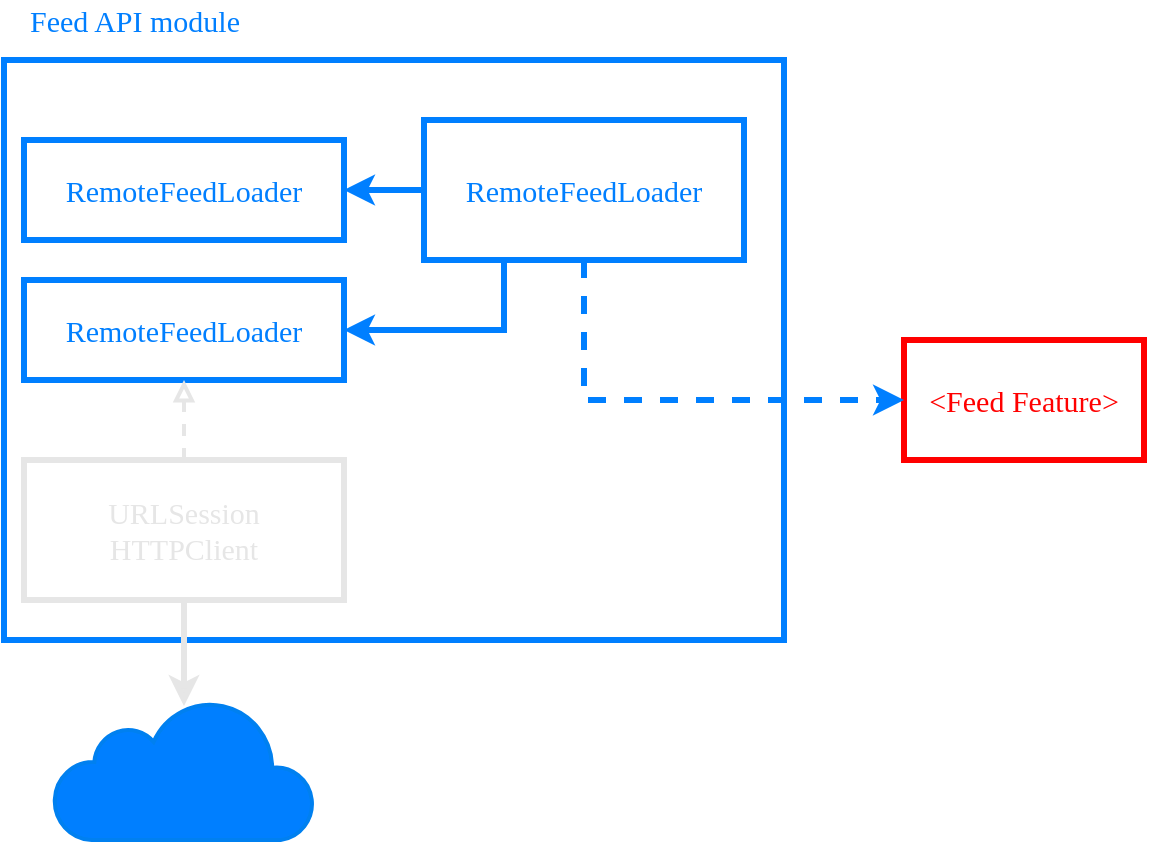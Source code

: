 <mxfile version="18.1.3" type="device"><diagram id="PulHM7i9M9r0LFJOORfW" name="第 1 页"><mxGraphModel dx="655" dy="1010" grid="1" gridSize="10" guides="1" tooltips="1" connect="1" arrows="1" fold="1" page="1" pageScale="1" pageWidth="827" pageHeight="1169" math="0" shadow="0"><root><mxCell id="0"/><mxCell id="1" parent="0"/><mxCell id="VpBzjmiUW8fstV2X5h0Y-1" value="&lt;font style=&quot;font-size: 15px;&quot; face=&quot;Lucida Console&quot; color=&quot;#ff0000&quot;&gt;&amp;lt;Feed Feature&amp;gt;&lt;/font&gt;" style="rounded=0;whiteSpace=wrap;html=1;strokeColor=#FF0000;strokeWidth=3;" parent="1" vertex="1"><mxGeometry x="500" y="420" width="120" height="60" as="geometry"/></mxCell><mxCell id="76f8BrJOqThL4L3XfaH8-5" value="" style="rounded=0;whiteSpace=wrap;html=1;strokeColor=#007FFF;strokeWidth=3;fillColor=default;" vertex="1" parent="1"><mxGeometry x="50" y="280" width="390" height="290" as="geometry"/></mxCell><mxCell id="76f8BrJOqThL4L3XfaH8-7" style="edgeStyle=orthogonalEdgeStyle;rounded=0;orthogonalLoop=1;jettySize=auto;html=1;entryX=0;entryY=0.5;entryDx=0;entryDy=0;dashed=1;fontFamily=Lucida Console;fontSize=15;fontColor=#007FFF;strokeWidth=3;exitX=0.5;exitY=1;exitDx=0;exitDy=0;strokeColor=#007FFF;" edge="1" parent="1" source="VpBzjmiUW8fstV2X5h0Y-3" target="VpBzjmiUW8fstV2X5h0Y-1"><mxGeometry relative="1" as="geometry"/></mxCell><mxCell id="76f8BrJOqThL4L3XfaH8-14" style="edgeStyle=orthogonalEdgeStyle;rounded=0;orthogonalLoop=1;jettySize=auto;html=1;exitX=0;exitY=0.5;exitDx=0;exitDy=0;entryX=1;entryY=0.5;entryDx=0;entryDy=0;fontFamily=Lucida Console;fontSize=15;fontColor=#E6E6E6;strokeColor=#007FFF;strokeWidth=3;" edge="1" parent="1" source="VpBzjmiUW8fstV2X5h0Y-3" target="76f8BrJOqThL4L3XfaH8-8"><mxGeometry relative="1" as="geometry"/></mxCell><mxCell id="76f8BrJOqThL4L3XfaH8-15" style="edgeStyle=orthogonalEdgeStyle;rounded=0;orthogonalLoop=1;jettySize=auto;html=1;exitX=0.25;exitY=1;exitDx=0;exitDy=0;entryX=1;entryY=0.5;entryDx=0;entryDy=0;fontFamily=Lucida Console;fontSize=15;fontColor=#E6E6E6;strokeColor=#007FFF;strokeWidth=3;" edge="1" parent="1" source="VpBzjmiUW8fstV2X5h0Y-3" target="76f8BrJOqThL4L3XfaH8-9"><mxGeometry relative="1" as="geometry"/></mxCell><mxCell id="VpBzjmiUW8fstV2X5h0Y-3" value="&lt;font color=&quot;#007fff&quot; style=&quot;font-size: 15px;&quot; face=&quot;Lucida Console&quot;&gt;RemoteFeedLoader&lt;/font&gt;" style="rounded=0;whiteSpace=wrap;html=1;strokeColor=#007FFF;strokeWidth=3;fillColor=none;" parent="1" vertex="1"><mxGeometry x="260" y="310" width="160" height="70" as="geometry"/></mxCell><mxCell id="76f8BrJOqThL4L3XfaH8-6" value="&lt;font face=&quot;Lucida Console&quot; style=&quot;font-size: 15px;&quot;&gt;Feed API module&lt;/font&gt;" style="text;html=1;align=center;verticalAlign=middle;resizable=0;points=[];autosize=1;strokeColor=none;fillColor=none;fontColor=#007FFF;" vertex="1" parent="1"><mxGeometry x="50" y="250" width="130" height="20" as="geometry"/></mxCell><mxCell id="76f8BrJOqThL4L3XfaH8-8" value="&lt;font color=&quot;#007fff&quot; style=&quot;font-size: 15px;&quot; face=&quot;Lucida Console&quot;&gt;RemoteFeedLoader&lt;/font&gt;" style="rounded=0;whiteSpace=wrap;html=1;strokeColor=#007FFF;strokeWidth=3;fillColor=none;" vertex="1" parent="1"><mxGeometry x="60" y="320" width="160" height="50" as="geometry"/></mxCell><mxCell id="76f8BrJOqThL4L3XfaH8-9" value="&lt;font color=&quot;#007fff&quot; style=&quot;font-size: 15px;&quot; face=&quot;Lucida Console&quot;&gt;RemoteFeedLoader&lt;/font&gt;" style="rounded=0;whiteSpace=wrap;html=1;strokeColor=#007FFF;strokeWidth=3;fillColor=none;" vertex="1" parent="1"><mxGeometry x="60" y="390" width="160" height="50" as="geometry"/></mxCell><mxCell id="76f8BrJOqThL4L3XfaH8-13" style="edgeStyle=orthogonalEdgeStyle;rounded=0;orthogonalLoop=1;jettySize=auto;html=1;entryX=0.5;entryY=0.043;entryDx=0;entryDy=0;entryPerimeter=0;fontFamily=Lucida Console;fontSize=15;fontColor=#007FFF;strokeColor=#E6E6E6;strokeWidth=3;" edge="1" parent="1" source="76f8BrJOqThL4L3XfaH8-10" target="76f8BrJOqThL4L3XfaH8-12"><mxGeometry relative="1" as="geometry"/></mxCell><mxCell id="76f8BrJOqThL4L3XfaH8-16" style="edgeStyle=orthogonalEdgeStyle;rounded=0;orthogonalLoop=1;jettySize=auto;html=1;exitX=0.5;exitY=0;exitDx=0;exitDy=0;entryX=0.5;entryY=1;entryDx=0;entryDy=0;fontFamily=Lucida Console;fontSize=15;fontColor=#E6E6E6;strokeColor=#E6E6E6;strokeWidth=2;endArrow=block;endFill=0;dashed=1;" edge="1" parent="1" source="76f8BrJOqThL4L3XfaH8-10" target="76f8BrJOqThL4L3XfaH8-9"><mxGeometry relative="1" as="geometry"/></mxCell><mxCell id="76f8BrJOqThL4L3XfaH8-10" value="&lt;font style=&quot;font-size: 15px;&quot; face=&quot;Lucida Console&quot;&gt;&lt;font color=&quot;#e6e6e6&quot;&gt;URLSession&lt;br&gt;HTTPClient&lt;/font&gt;&lt;br&gt;&lt;/font&gt;" style="rounded=0;whiteSpace=wrap;html=1;strokeColor=#E6E6E6;strokeWidth=3;fillColor=none;" vertex="1" parent="1"><mxGeometry x="60" y="480" width="160" height="70" as="geometry"/></mxCell><mxCell id="76f8BrJOqThL4L3XfaH8-12" value="" style="html=1;verticalLabelPosition=bottom;align=center;labelBackgroundColor=#ffffff;verticalAlign=top;strokeWidth=2;strokeColor=#0080F0;shadow=0;dashed=0;shape=mxgraph.ios7.icons.cloud;fontFamily=Lucida Console;fontSize=15;fontColor=#007FFF;fillColor=#007FFF;" vertex="1" parent="1"><mxGeometry x="75" y="600" width="130" height="70" as="geometry"/></mxCell></root></mxGraphModel></diagram></mxfile>